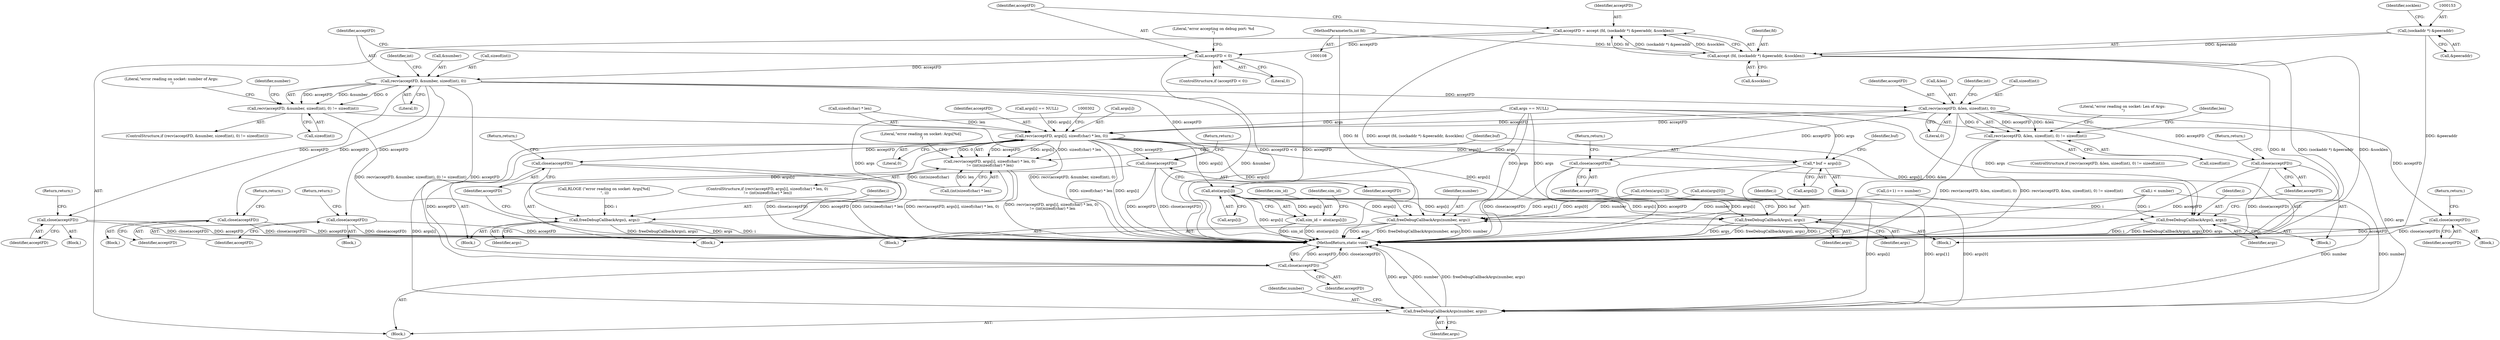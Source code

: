 digraph "0_Android_cd5f15f588a5d27e99ba12f057245bfe507f8c42@API" {
"1000169" [label="(Call,recv(acceptFD, &number, sizeof(int), 0))"];
"1000159" [label="(Call,acceptFD < 0)"];
"1000148" [label="(Call,acceptFD = accept (fd, (sockaddr *) &peeraddr, &socklen))"];
"1000150" [label="(Call,accept (fd, (sockaddr *) &peeraddr, &socklen))"];
"1000109" [label="(MethodParameterIn,int fd)"];
"1000152" [label="(Call,(sockaddr *) &peeraddr)"];
"1000168" [label="(Call,recv(acceptFD, &number, sizeof(int), 0) != sizeof(int))"];
"1000181" [label="(Call,close(acceptFD))"];
"1000191" [label="(Call,close(acceptFD))"];
"1000209" [label="(Call,close(acceptFD))"];
"1000226" [label="(Call,recv(acceptFD, &len, sizeof(int), 0))"];
"1000225" [label="(Call,recv(acceptFD, &len, sizeof(int), 0) != sizeof(int))"];
"1000241" [label="(Call,close(acceptFD))"];
"1000258" [label="(Call,close(acceptFD))"];
"1000285" [label="(Call,close(acceptFD))"];
"1000290" [label="(Call,recv(acceptFD, args[i], sizeof(char) * len, 0))"];
"1000238" [label="(Call,freeDebugCallbackArgs(i, args))"];
"1000255" [label="(Call,freeDebugCallbackArgs(i, args))"];
"1000289" [label="(Call,recv(acceptFD, args[i], sizeof(char) * len, 0)\n != (int)sizeof(char) * len)"];
"1000310" [label="(Call,freeDebugCallbackArgs(i, args))"];
"1000313" [label="(Call,close(acceptFD))"];
"1000317" [label="(Call,* buf = args[i])"];
"1000336" [label="(Call,atoi(args[i]))"];
"1000334" [label="(Call,sim_id = atoi(args[i]))"];
"1000583" [label="(Call,freeDebugCallbackArgs(number, args))"];
"1000628" [label="(Call,freeDebugCallbackArgs(number, args))"];
"1000586" [label="(Call,close(acceptFD))"];
"1000631" [label="(Call,close(acceptFD))"];
"1000177" [label="(Identifier,int)"];
"1000241" [label="(Call,close(acceptFD))"];
"1000243" [label="(Return,return;)"];
"1000112" [label="(Block,)"];
"1000585" [label="(Identifier,args)"];
"1000170" [label="(Identifier,acceptFD)"];
"1000222" [label="(Block,)"];
"1000152" [label="(Call,(sockaddr *) &peeraddr)"];
"1000314" [label="(Identifier,acceptFD)"];
"1000256" [label="(Identifier,i)"];
"1000629" [label="(Identifier,number)"];
"1000225" [label="(Call,recv(acceptFD, &len, sizeof(int), 0) != sizeof(int))"];
"1000210" [label="(Identifier,acceptFD)"];
"1000171" [label="(Call,&number)"];
"1000178" [label="(Block,)"];
"1000580" [label="(Block,)"];
"1000289" [label="(Call,recv(acceptFD, args[i], sizeof(char) * len, 0)\n != (int)sizeof(char) * len)"];
"1000149" [label="(Identifier,acceptFD)"];
"1000188" [label="(Block,)"];
"1000161" [label="(Literal,0)"];
"1000157" [label="(Identifier,socklen)"];
"1000228" [label="(Call,&len)"];
"1000628" [label="(Call,freeDebugCallbackArgs(number, args))"];
"1000259" [label="(Identifier,acceptFD)"];
"1000234" [label="(Identifier,int)"];
"1000337" [label="(Call,args[i])"];
"1000317" [label="(Call,* buf = args[i])"];
"1000333" [label="(Block,)"];
"1000583" [label="(Call,freeDebugCallbackArgs(number, args))"];
"1000319" [label="(Call,args[i])"];
"1000257" [label="(Identifier,args)"];
"1000311" [label="(Identifier,i)"];
"1000292" [label="(Call,args[i])"];
"1000328" [label="(Call,(i+1) == number)"];
"1000176" [label="(Call,sizeof(int))"];
"1000242" [label="(Identifier,acceptFD)"];
"1000230" [label="(Call,sizeof(int))"];
"1000310" [label="(Call,freeDebugCallbackArgs(i, args))"];
"1000227" [label="(Identifier,acceptFD)"];
"1000180" [label="(Literal,\"error reading on socket: number of Args: \n\")"];
"1000173" [label="(Call,sizeof(int))"];
"1000313" [label="(Call,close(acceptFD))"];
"1000203" [label="(Call,args == NULL)"];
"1000335" [label="(Identifier,sim_id)"];
"1000226" [label="(Call,recv(acceptFD, &len, sizeof(int), 0))"];
"1000287" [label="(Return,return;)"];
"1000633" [label="(MethodReturn,static void)"];
"1000334" [label="(Call,sim_id = atoi(args[i]))"];
"1000308" [label="(Literal,\"error reading on socket: Args[%d] \n\")"];
"1000285" [label="(Call,close(acceptFD))"];
"1000247" [label="(Identifier,len)"];
"1000291" [label="(Identifier,acceptFD)"];
"1000238" [label="(Call,freeDebugCallbackArgs(i, args))"];
"1000175" [label="(Literal,0)"];
"1000191" [label="(Call,close(acceptFD))"];
"1000260" [label="(Return,return;)"];
"1000288" [label="(ControlStructure,if (recv(acceptFD, args[i], sizeof(char) * len, 0)\n != (int)sizeof(char) * len))"];
"1000630" [label="(Identifier,args)"];
"1000232" [label="(Literal,0)"];
"1000183" [label="(Return,return;)"];
"1000575" [label="(Call,strlen(args[1]))"];
"1000307" [label="(Call,RLOGE (\"error reading on socket: Args[%d] \n\", i))"];
"1000318" [label="(Identifier,buf)"];
"1000587" [label="(Identifier,acceptFD)"];
"1000324" [label="(Identifier,buf)"];
"1000148" [label="(Call,acceptFD = accept (fd, (sockaddr *) &peeraddr, &socklen))"];
"1000233" [label="(Call,sizeof(int))"];
"1000192" [label="(Identifier,acceptFD)"];
"1000632" [label="(Identifier,acceptFD)"];
"1000588" [label="(Return,return;)"];
"1000158" [label="(ControlStructure,if (acceptFD < 0))"];
"1000154" [label="(Call,&peeraddr)"];
"1000186" [label="(Identifier,number)"];
"1000109" [label="(MethodParameterIn,int fd)"];
"1000315" [label="(Return,return;)"];
"1000193" [label="(Return,return;)"];
"1000306" [label="(Block,)"];
"1000631" [label="(Call,close(acceptFD))"];
"1000167" [label="(ControlStructure,if (recv(acceptFD, &number, sizeof(int), 0) != sizeof(int)))"];
"1000217" [label="(Call,i < number)"];
"1000295" [label="(Call,sizeof(char) * len)"];
"1000341" [label="(Identifier,sim_id)"];
"1000168" [label="(Call,recv(acceptFD, &number, sizeof(int), 0) != sizeof(int))"];
"1000182" [label="(Identifier,acceptFD)"];
"1000258" [label="(Call,close(acceptFD))"];
"1000290" [label="(Call,recv(acceptFD, args[i], sizeof(char) * len, 0))"];
"1000300" [label="(Call,(int)sizeof(char) * len)"];
"1000164" [label="(Literal,\"error accepting on debug port: %d\n\")"];
"1000299" [label="(Literal,0)"];
"1000586" [label="(Call,close(acceptFD))"];
"1000169" [label="(Call,recv(acceptFD, &number, sizeof(int), 0))"];
"1000237" [label="(Literal,\"error reading on socket: Len of Args: \n\")"];
"1000235" [label="(Block,)"];
"1000274" [label="(Call,args[i] == NULL)"];
"1000206" [label="(Block,)"];
"1000160" [label="(Identifier,acceptFD)"];
"1000336" [label="(Call,atoi(args[i]))"];
"1000286" [label="(Identifier,acceptFD)"];
"1000252" [label="(Block,)"];
"1000279" [label="(Block,)"];
"1000224" [label="(ControlStructure,if (recv(acceptFD, &len, sizeof(int), 0) != sizeof(int)))"];
"1000209" [label="(Call,close(acceptFD))"];
"1000151" [label="(Identifier,fd)"];
"1000369" [label="(Call,atoi(args[0]))"];
"1000181" [label="(Call,close(acceptFD))"];
"1000150" [label="(Call,accept (fd, (sockaddr *) &peeraddr, &socklen))"];
"1000584" [label="(Identifier,number)"];
"1000240" [label="(Identifier,args)"];
"1000312" [label="(Identifier,args)"];
"1000156" [label="(Call,&socklen)"];
"1000159" [label="(Call,acceptFD < 0)"];
"1000255" [label="(Call,freeDebugCallbackArgs(i, args))"];
"1000211" [label="(Return,return;)"];
"1000239" [label="(Identifier,i)"];
"1000169" -> "1000168"  [label="AST: "];
"1000169" -> "1000175"  [label="CFG: "];
"1000170" -> "1000169"  [label="AST: "];
"1000171" -> "1000169"  [label="AST: "];
"1000173" -> "1000169"  [label="AST: "];
"1000175" -> "1000169"  [label="AST: "];
"1000177" -> "1000169"  [label="CFG: "];
"1000169" -> "1000633"  [label="DDG: &number"];
"1000169" -> "1000168"  [label="DDG: acceptFD"];
"1000169" -> "1000168"  [label="DDG: &number"];
"1000169" -> "1000168"  [label="DDG: 0"];
"1000159" -> "1000169"  [label="DDG: acceptFD"];
"1000169" -> "1000181"  [label="DDG: acceptFD"];
"1000169" -> "1000191"  [label="DDG: acceptFD"];
"1000169" -> "1000209"  [label="DDG: acceptFD"];
"1000169" -> "1000226"  [label="DDG: acceptFD"];
"1000169" -> "1000586"  [label="DDG: acceptFD"];
"1000169" -> "1000631"  [label="DDG: acceptFD"];
"1000159" -> "1000158"  [label="AST: "];
"1000159" -> "1000161"  [label="CFG: "];
"1000160" -> "1000159"  [label="AST: "];
"1000161" -> "1000159"  [label="AST: "];
"1000164" -> "1000159"  [label="CFG: "];
"1000170" -> "1000159"  [label="CFG: "];
"1000159" -> "1000633"  [label="DDG: acceptFD < 0"];
"1000159" -> "1000633"  [label="DDG: acceptFD"];
"1000148" -> "1000159"  [label="DDG: acceptFD"];
"1000148" -> "1000112"  [label="AST: "];
"1000148" -> "1000150"  [label="CFG: "];
"1000149" -> "1000148"  [label="AST: "];
"1000150" -> "1000148"  [label="AST: "];
"1000160" -> "1000148"  [label="CFG: "];
"1000148" -> "1000633"  [label="DDG: accept (fd, (sockaddr *) &peeraddr, &socklen)"];
"1000150" -> "1000148"  [label="DDG: fd"];
"1000150" -> "1000148"  [label="DDG: (sockaddr *) &peeraddr"];
"1000150" -> "1000148"  [label="DDG: &socklen"];
"1000150" -> "1000156"  [label="CFG: "];
"1000151" -> "1000150"  [label="AST: "];
"1000152" -> "1000150"  [label="AST: "];
"1000156" -> "1000150"  [label="AST: "];
"1000150" -> "1000633"  [label="DDG: fd"];
"1000150" -> "1000633"  [label="DDG: (sockaddr *) &peeraddr"];
"1000150" -> "1000633"  [label="DDG: &socklen"];
"1000109" -> "1000150"  [label="DDG: fd"];
"1000152" -> "1000150"  [label="DDG: &peeraddr"];
"1000109" -> "1000108"  [label="AST: "];
"1000109" -> "1000633"  [label="DDG: fd"];
"1000152" -> "1000154"  [label="CFG: "];
"1000153" -> "1000152"  [label="AST: "];
"1000154" -> "1000152"  [label="AST: "];
"1000157" -> "1000152"  [label="CFG: "];
"1000152" -> "1000633"  [label="DDG: &peeraddr"];
"1000168" -> "1000167"  [label="AST: "];
"1000168" -> "1000176"  [label="CFG: "];
"1000176" -> "1000168"  [label="AST: "];
"1000180" -> "1000168"  [label="CFG: "];
"1000186" -> "1000168"  [label="CFG: "];
"1000168" -> "1000633"  [label="DDG: recv(acceptFD, &number, sizeof(int), 0) != sizeof(int)"];
"1000168" -> "1000633"  [label="DDG: recv(acceptFD, &number, sizeof(int), 0)"];
"1000181" -> "1000178"  [label="AST: "];
"1000181" -> "1000182"  [label="CFG: "];
"1000182" -> "1000181"  [label="AST: "];
"1000183" -> "1000181"  [label="CFG: "];
"1000181" -> "1000633"  [label="DDG: acceptFD"];
"1000181" -> "1000633"  [label="DDG: close(acceptFD)"];
"1000191" -> "1000188"  [label="AST: "];
"1000191" -> "1000192"  [label="CFG: "];
"1000192" -> "1000191"  [label="AST: "];
"1000193" -> "1000191"  [label="CFG: "];
"1000191" -> "1000633"  [label="DDG: close(acceptFD)"];
"1000191" -> "1000633"  [label="DDG: acceptFD"];
"1000209" -> "1000206"  [label="AST: "];
"1000209" -> "1000210"  [label="CFG: "];
"1000210" -> "1000209"  [label="AST: "];
"1000211" -> "1000209"  [label="CFG: "];
"1000209" -> "1000633"  [label="DDG: close(acceptFD)"];
"1000209" -> "1000633"  [label="DDG: acceptFD"];
"1000226" -> "1000225"  [label="AST: "];
"1000226" -> "1000232"  [label="CFG: "];
"1000227" -> "1000226"  [label="AST: "];
"1000228" -> "1000226"  [label="AST: "];
"1000230" -> "1000226"  [label="AST: "];
"1000232" -> "1000226"  [label="AST: "];
"1000234" -> "1000226"  [label="CFG: "];
"1000226" -> "1000633"  [label="DDG: &len"];
"1000226" -> "1000225"  [label="DDG: acceptFD"];
"1000226" -> "1000225"  [label="DDG: &len"];
"1000226" -> "1000225"  [label="DDG: 0"];
"1000290" -> "1000226"  [label="DDG: acceptFD"];
"1000226" -> "1000241"  [label="DDG: acceptFD"];
"1000226" -> "1000258"  [label="DDG: acceptFD"];
"1000226" -> "1000285"  [label="DDG: acceptFD"];
"1000226" -> "1000290"  [label="DDG: acceptFD"];
"1000225" -> "1000224"  [label="AST: "];
"1000225" -> "1000233"  [label="CFG: "];
"1000233" -> "1000225"  [label="AST: "];
"1000237" -> "1000225"  [label="CFG: "];
"1000247" -> "1000225"  [label="CFG: "];
"1000225" -> "1000633"  [label="DDG: recv(acceptFD, &len, sizeof(int), 0) != sizeof(int)"];
"1000225" -> "1000633"  [label="DDG: recv(acceptFD, &len, sizeof(int), 0)"];
"1000241" -> "1000235"  [label="AST: "];
"1000241" -> "1000242"  [label="CFG: "];
"1000242" -> "1000241"  [label="AST: "];
"1000243" -> "1000241"  [label="CFG: "];
"1000241" -> "1000633"  [label="DDG: acceptFD"];
"1000241" -> "1000633"  [label="DDG: close(acceptFD)"];
"1000258" -> "1000252"  [label="AST: "];
"1000258" -> "1000259"  [label="CFG: "];
"1000259" -> "1000258"  [label="AST: "];
"1000260" -> "1000258"  [label="CFG: "];
"1000258" -> "1000633"  [label="DDG: acceptFD"];
"1000258" -> "1000633"  [label="DDG: close(acceptFD)"];
"1000285" -> "1000279"  [label="AST: "];
"1000285" -> "1000286"  [label="CFG: "];
"1000286" -> "1000285"  [label="AST: "];
"1000287" -> "1000285"  [label="CFG: "];
"1000285" -> "1000633"  [label="DDG: acceptFD"];
"1000285" -> "1000633"  [label="DDG: close(acceptFD)"];
"1000290" -> "1000289"  [label="AST: "];
"1000290" -> "1000299"  [label="CFG: "];
"1000291" -> "1000290"  [label="AST: "];
"1000292" -> "1000290"  [label="AST: "];
"1000295" -> "1000290"  [label="AST: "];
"1000299" -> "1000290"  [label="AST: "];
"1000302" -> "1000290"  [label="CFG: "];
"1000290" -> "1000633"  [label="DDG: args[i]"];
"1000290" -> "1000633"  [label="DDG: sizeof(char) * len"];
"1000290" -> "1000238"  [label="DDG: args[i]"];
"1000290" -> "1000255"  [label="DDG: args[i]"];
"1000290" -> "1000289"  [label="DDG: acceptFD"];
"1000290" -> "1000289"  [label="DDG: args[i]"];
"1000290" -> "1000289"  [label="DDG: sizeof(char) * len"];
"1000290" -> "1000289"  [label="DDG: 0"];
"1000274" -> "1000290"  [label="DDG: args[i]"];
"1000203" -> "1000290"  [label="DDG: args"];
"1000295" -> "1000290"  [label="DDG: len"];
"1000290" -> "1000310"  [label="DDG: args[i]"];
"1000290" -> "1000313"  [label="DDG: acceptFD"];
"1000290" -> "1000317"  [label="DDG: args[i]"];
"1000290" -> "1000336"  [label="DDG: args[i]"];
"1000290" -> "1000583"  [label="DDG: args[i]"];
"1000290" -> "1000586"  [label="DDG: acceptFD"];
"1000290" -> "1000628"  [label="DDG: args[i]"];
"1000290" -> "1000631"  [label="DDG: acceptFD"];
"1000238" -> "1000235"  [label="AST: "];
"1000238" -> "1000240"  [label="CFG: "];
"1000239" -> "1000238"  [label="AST: "];
"1000240" -> "1000238"  [label="AST: "];
"1000242" -> "1000238"  [label="CFG: "];
"1000238" -> "1000633"  [label="DDG: i"];
"1000238" -> "1000633"  [label="DDG: args"];
"1000238" -> "1000633"  [label="DDG: freeDebugCallbackArgs(i, args)"];
"1000217" -> "1000238"  [label="DDG: i"];
"1000336" -> "1000238"  [label="DDG: args[i]"];
"1000203" -> "1000238"  [label="DDG: args"];
"1000255" -> "1000252"  [label="AST: "];
"1000255" -> "1000257"  [label="CFG: "];
"1000256" -> "1000255"  [label="AST: "];
"1000257" -> "1000255"  [label="AST: "];
"1000259" -> "1000255"  [label="CFG: "];
"1000255" -> "1000633"  [label="DDG: freeDebugCallbackArgs(i, args)"];
"1000255" -> "1000633"  [label="DDG: args"];
"1000255" -> "1000633"  [label="DDG: i"];
"1000217" -> "1000255"  [label="DDG: i"];
"1000336" -> "1000255"  [label="DDG: args[i]"];
"1000203" -> "1000255"  [label="DDG: args"];
"1000289" -> "1000288"  [label="AST: "];
"1000289" -> "1000300"  [label="CFG: "];
"1000300" -> "1000289"  [label="AST: "];
"1000308" -> "1000289"  [label="CFG: "];
"1000318" -> "1000289"  [label="CFG: "];
"1000289" -> "1000633"  [label="DDG: recv(acceptFD, args[i], sizeof(char) * len, 0)"];
"1000289" -> "1000633"  [label="DDG: recv(acceptFD, args[i], sizeof(char) * len, 0)\n != (int)sizeof(char) * len"];
"1000289" -> "1000633"  [label="DDG: (int)sizeof(char) * len"];
"1000300" -> "1000289"  [label="DDG: (int)sizeof(char)"];
"1000300" -> "1000289"  [label="DDG: len"];
"1000310" -> "1000306"  [label="AST: "];
"1000310" -> "1000312"  [label="CFG: "];
"1000311" -> "1000310"  [label="AST: "];
"1000312" -> "1000310"  [label="AST: "];
"1000314" -> "1000310"  [label="CFG: "];
"1000310" -> "1000633"  [label="DDG: freeDebugCallbackArgs(i, args)"];
"1000310" -> "1000633"  [label="DDG: args"];
"1000310" -> "1000633"  [label="DDG: i"];
"1000307" -> "1000310"  [label="DDG: i"];
"1000203" -> "1000310"  [label="DDG: args"];
"1000313" -> "1000306"  [label="AST: "];
"1000313" -> "1000314"  [label="CFG: "];
"1000314" -> "1000313"  [label="AST: "];
"1000315" -> "1000313"  [label="CFG: "];
"1000313" -> "1000633"  [label="DDG: close(acceptFD)"];
"1000313" -> "1000633"  [label="DDG: acceptFD"];
"1000317" -> "1000222"  [label="AST: "];
"1000317" -> "1000319"  [label="CFG: "];
"1000318" -> "1000317"  [label="AST: "];
"1000319" -> "1000317"  [label="AST: "];
"1000324" -> "1000317"  [label="CFG: "];
"1000317" -> "1000633"  [label="DDG: buf"];
"1000317" -> "1000633"  [label="DDG: args[i]"];
"1000203" -> "1000317"  [label="DDG: args"];
"1000336" -> "1000334"  [label="AST: "];
"1000336" -> "1000337"  [label="CFG: "];
"1000337" -> "1000336"  [label="AST: "];
"1000334" -> "1000336"  [label="CFG: "];
"1000336" -> "1000633"  [label="DDG: args[i]"];
"1000336" -> "1000334"  [label="DDG: args[i]"];
"1000203" -> "1000336"  [label="DDG: args"];
"1000336" -> "1000583"  [label="DDG: args[i]"];
"1000336" -> "1000628"  [label="DDG: args[i]"];
"1000334" -> "1000333"  [label="AST: "];
"1000335" -> "1000334"  [label="AST: "];
"1000341" -> "1000334"  [label="CFG: "];
"1000334" -> "1000633"  [label="DDG: atoi(args[i])"];
"1000334" -> "1000633"  [label="DDG: sim_id"];
"1000583" -> "1000580"  [label="AST: "];
"1000583" -> "1000585"  [label="CFG: "];
"1000584" -> "1000583"  [label="AST: "];
"1000585" -> "1000583"  [label="AST: "];
"1000587" -> "1000583"  [label="CFG: "];
"1000583" -> "1000633"  [label="DDG: freeDebugCallbackArgs(number, args)"];
"1000583" -> "1000633"  [label="DDG: number"];
"1000583" -> "1000633"  [label="DDG: args"];
"1000217" -> "1000583"  [label="DDG: number"];
"1000328" -> "1000583"  [label="DDG: number"];
"1000369" -> "1000583"  [label="DDG: args[0]"];
"1000575" -> "1000583"  [label="DDG: args[1]"];
"1000203" -> "1000583"  [label="DDG: args"];
"1000628" -> "1000112"  [label="AST: "];
"1000628" -> "1000630"  [label="CFG: "];
"1000629" -> "1000628"  [label="AST: "];
"1000630" -> "1000628"  [label="AST: "];
"1000632" -> "1000628"  [label="CFG: "];
"1000628" -> "1000633"  [label="DDG: args"];
"1000628" -> "1000633"  [label="DDG: number"];
"1000628" -> "1000633"  [label="DDG: freeDebugCallbackArgs(number, args)"];
"1000217" -> "1000628"  [label="DDG: number"];
"1000328" -> "1000628"  [label="DDG: number"];
"1000369" -> "1000628"  [label="DDG: args[0]"];
"1000203" -> "1000628"  [label="DDG: args"];
"1000575" -> "1000628"  [label="DDG: args[1]"];
"1000586" -> "1000580"  [label="AST: "];
"1000586" -> "1000587"  [label="CFG: "];
"1000587" -> "1000586"  [label="AST: "];
"1000588" -> "1000586"  [label="CFG: "];
"1000586" -> "1000633"  [label="DDG: close(acceptFD)"];
"1000586" -> "1000633"  [label="DDG: acceptFD"];
"1000631" -> "1000112"  [label="AST: "];
"1000631" -> "1000632"  [label="CFG: "];
"1000632" -> "1000631"  [label="AST: "];
"1000633" -> "1000631"  [label="CFG: "];
"1000631" -> "1000633"  [label="DDG: acceptFD"];
"1000631" -> "1000633"  [label="DDG: close(acceptFD)"];
}
